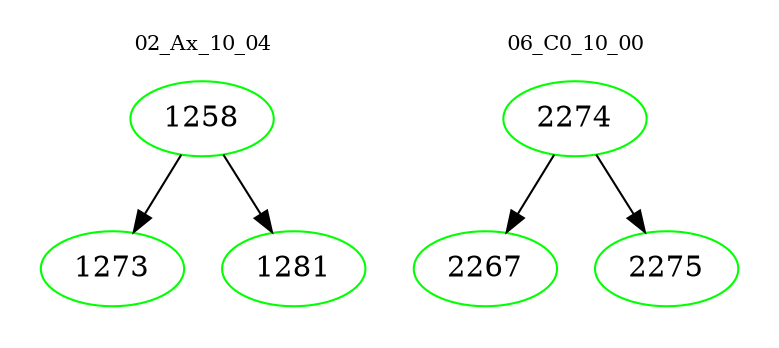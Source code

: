 digraph{
subgraph cluster_0 {
color = white
label = "02_Ax_10_04";
fontsize=10;
T0_1258 [label="1258", color="green"]
T0_1258 -> T0_1273 [color="black"]
T0_1273 [label="1273", color="green"]
T0_1258 -> T0_1281 [color="black"]
T0_1281 [label="1281", color="green"]
}
subgraph cluster_1 {
color = white
label = "06_C0_10_00";
fontsize=10;
T1_2274 [label="2274", color="green"]
T1_2274 -> T1_2267 [color="black"]
T1_2267 [label="2267", color="green"]
T1_2274 -> T1_2275 [color="black"]
T1_2275 [label="2275", color="green"]
}
}
